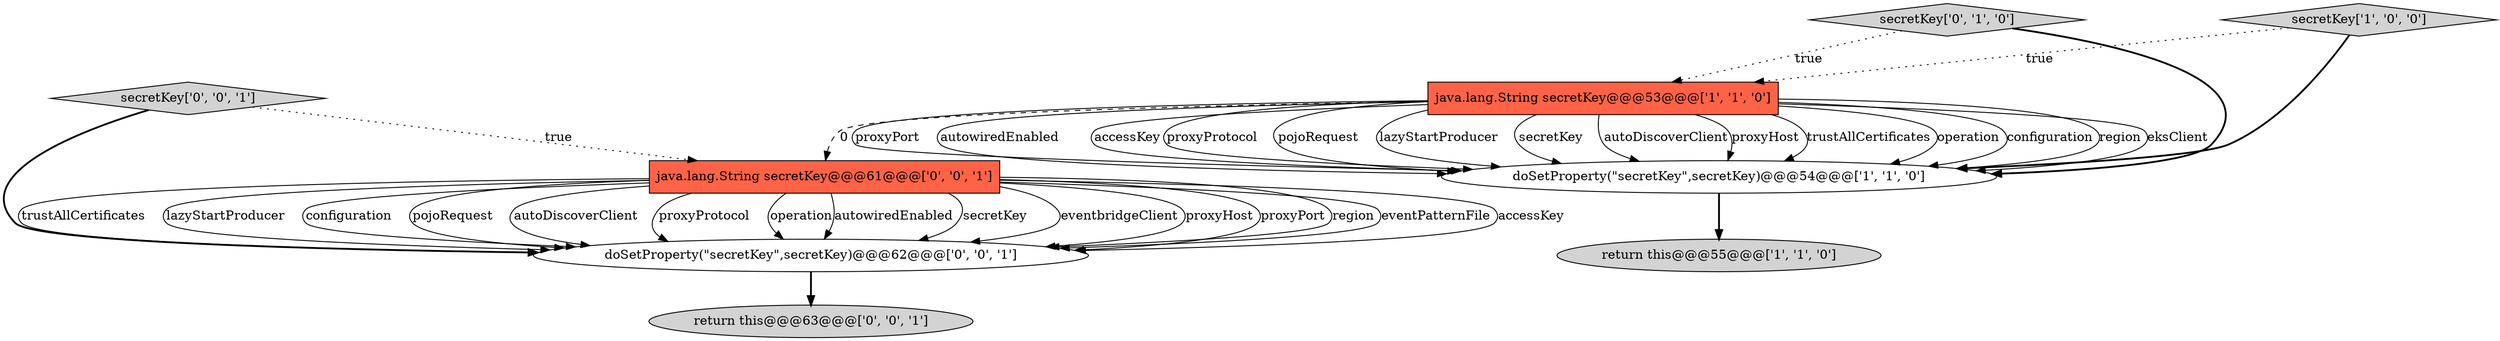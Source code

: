digraph {
6 [style = filled, label = "java.lang.String secretKey@@@61@@@['0', '0', '1']", fillcolor = tomato, shape = box image = "AAA0AAABBB3BBB"];
1 [style = filled, label = "secretKey['1', '0', '0']", fillcolor = lightgray, shape = diamond image = "AAA0AAABBB1BBB"];
5 [style = filled, label = "return this@@@63@@@['0', '0', '1']", fillcolor = lightgray, shape = ellipse image = "AAA0AAABBB3BBB"];
8 [style = filled, label = "secretKey['0', '0', '1']", fillcolor = lightgray, shape = diamond image = "AAA0AAABBB3BBB"];
7 [style = filled, label = "doSetProperty(\"secretKey\",secretKey)@@@62@@@['0', '0', '1']", fillcolor = white, shape = ellipse image = "AAA0AAABBB3BBB"];
2 [style = filled, label = "java.lang.String secretKey@@@53@@@['1', '1', '0']", fillcolor = tomato, shape = box image = "AAA0AAABBB1BBB"];
3 [style = filled, label = "return this@@@55@@@['1', '1', '0']", fillcolor = lightgray, shape = ellipse image = "AAA0AAABBB1BBB"];
0 [style = filled, label = "doSetProperty(\"secretKey\",secretKey)@@@54@@@['1', '1', '0']", fillcolor = white, shape = ellipse image = "AAA0AAABBB1BBB"];
4 [style = filled, label = "secretKey['0', '1', '0']", fillcolor = lightgray, shape = diamond image = "AAA0AAABBB2BBB"];
0->3 [style = bold, label=""];
6->7 [style = solid, label="eventbridgeClient"];
2->0 [style = solid, label="proxyProtocol"];
6->7 [style = solid, label="proxyHost"];
6->7 [style = solid, label="proxyPort"];
2->0 [style = solid, label="pojoRequest"];
6->7 [style = solid, label="region"];
6->7 [style = solid, label="eventPatternFile"];
2->0 [style = solid, label="lazyStartProducer"];
2->0 [style = solid, label="secretKey"];
2->0 [style = solid, label="autoDiscoverClient"];
1->0 [style = bold, label=""];
2->0 [style = solid, label="proxyHost"];
6->7 [style = solid, label="accessKey"];
6->7 [style = solid, label="trustAllCertificates"];
6->7 [style = solid, label="lazyStartProducer"];
8->7 [style = bold, label=""];
4->0 [style = bold, label=""];
2->0 [style = solid, label="trustAllCertificates"];
2->0 [style = solid, label="operation"];
6->7 [style = solid, label="configuration"];
2->0 [style = solid, label="configuration"];
7->5 [style = bold, label=""];
6->7 [style = solid, label="pojoRequest"];
2->0 [style = solid, label="region"];
8->6 [style = dotted, label="true"];
6->7 [style = solid, label="autoDiscoverClient"];
6->7 [style = solid, label="proxyProtocol"];
2->6 [style = dashed, label="0"];
2->0 [style = solid, label="eksClient"];
6->7 [style = solid, label="operation"];
2->0 [style = solid, label="proxyPort"];
2->0 [style = solid, label="autowiredEnabled"];
2->0 [style = solid, label="accessKey"];
1->2 [style = dotted, label="true"];
6->7 [style = solid, label="autowiredEnabled"];
4->2 [style = dotted, label="true"];
6->7 [style = solid, label="secretKey"];
}

